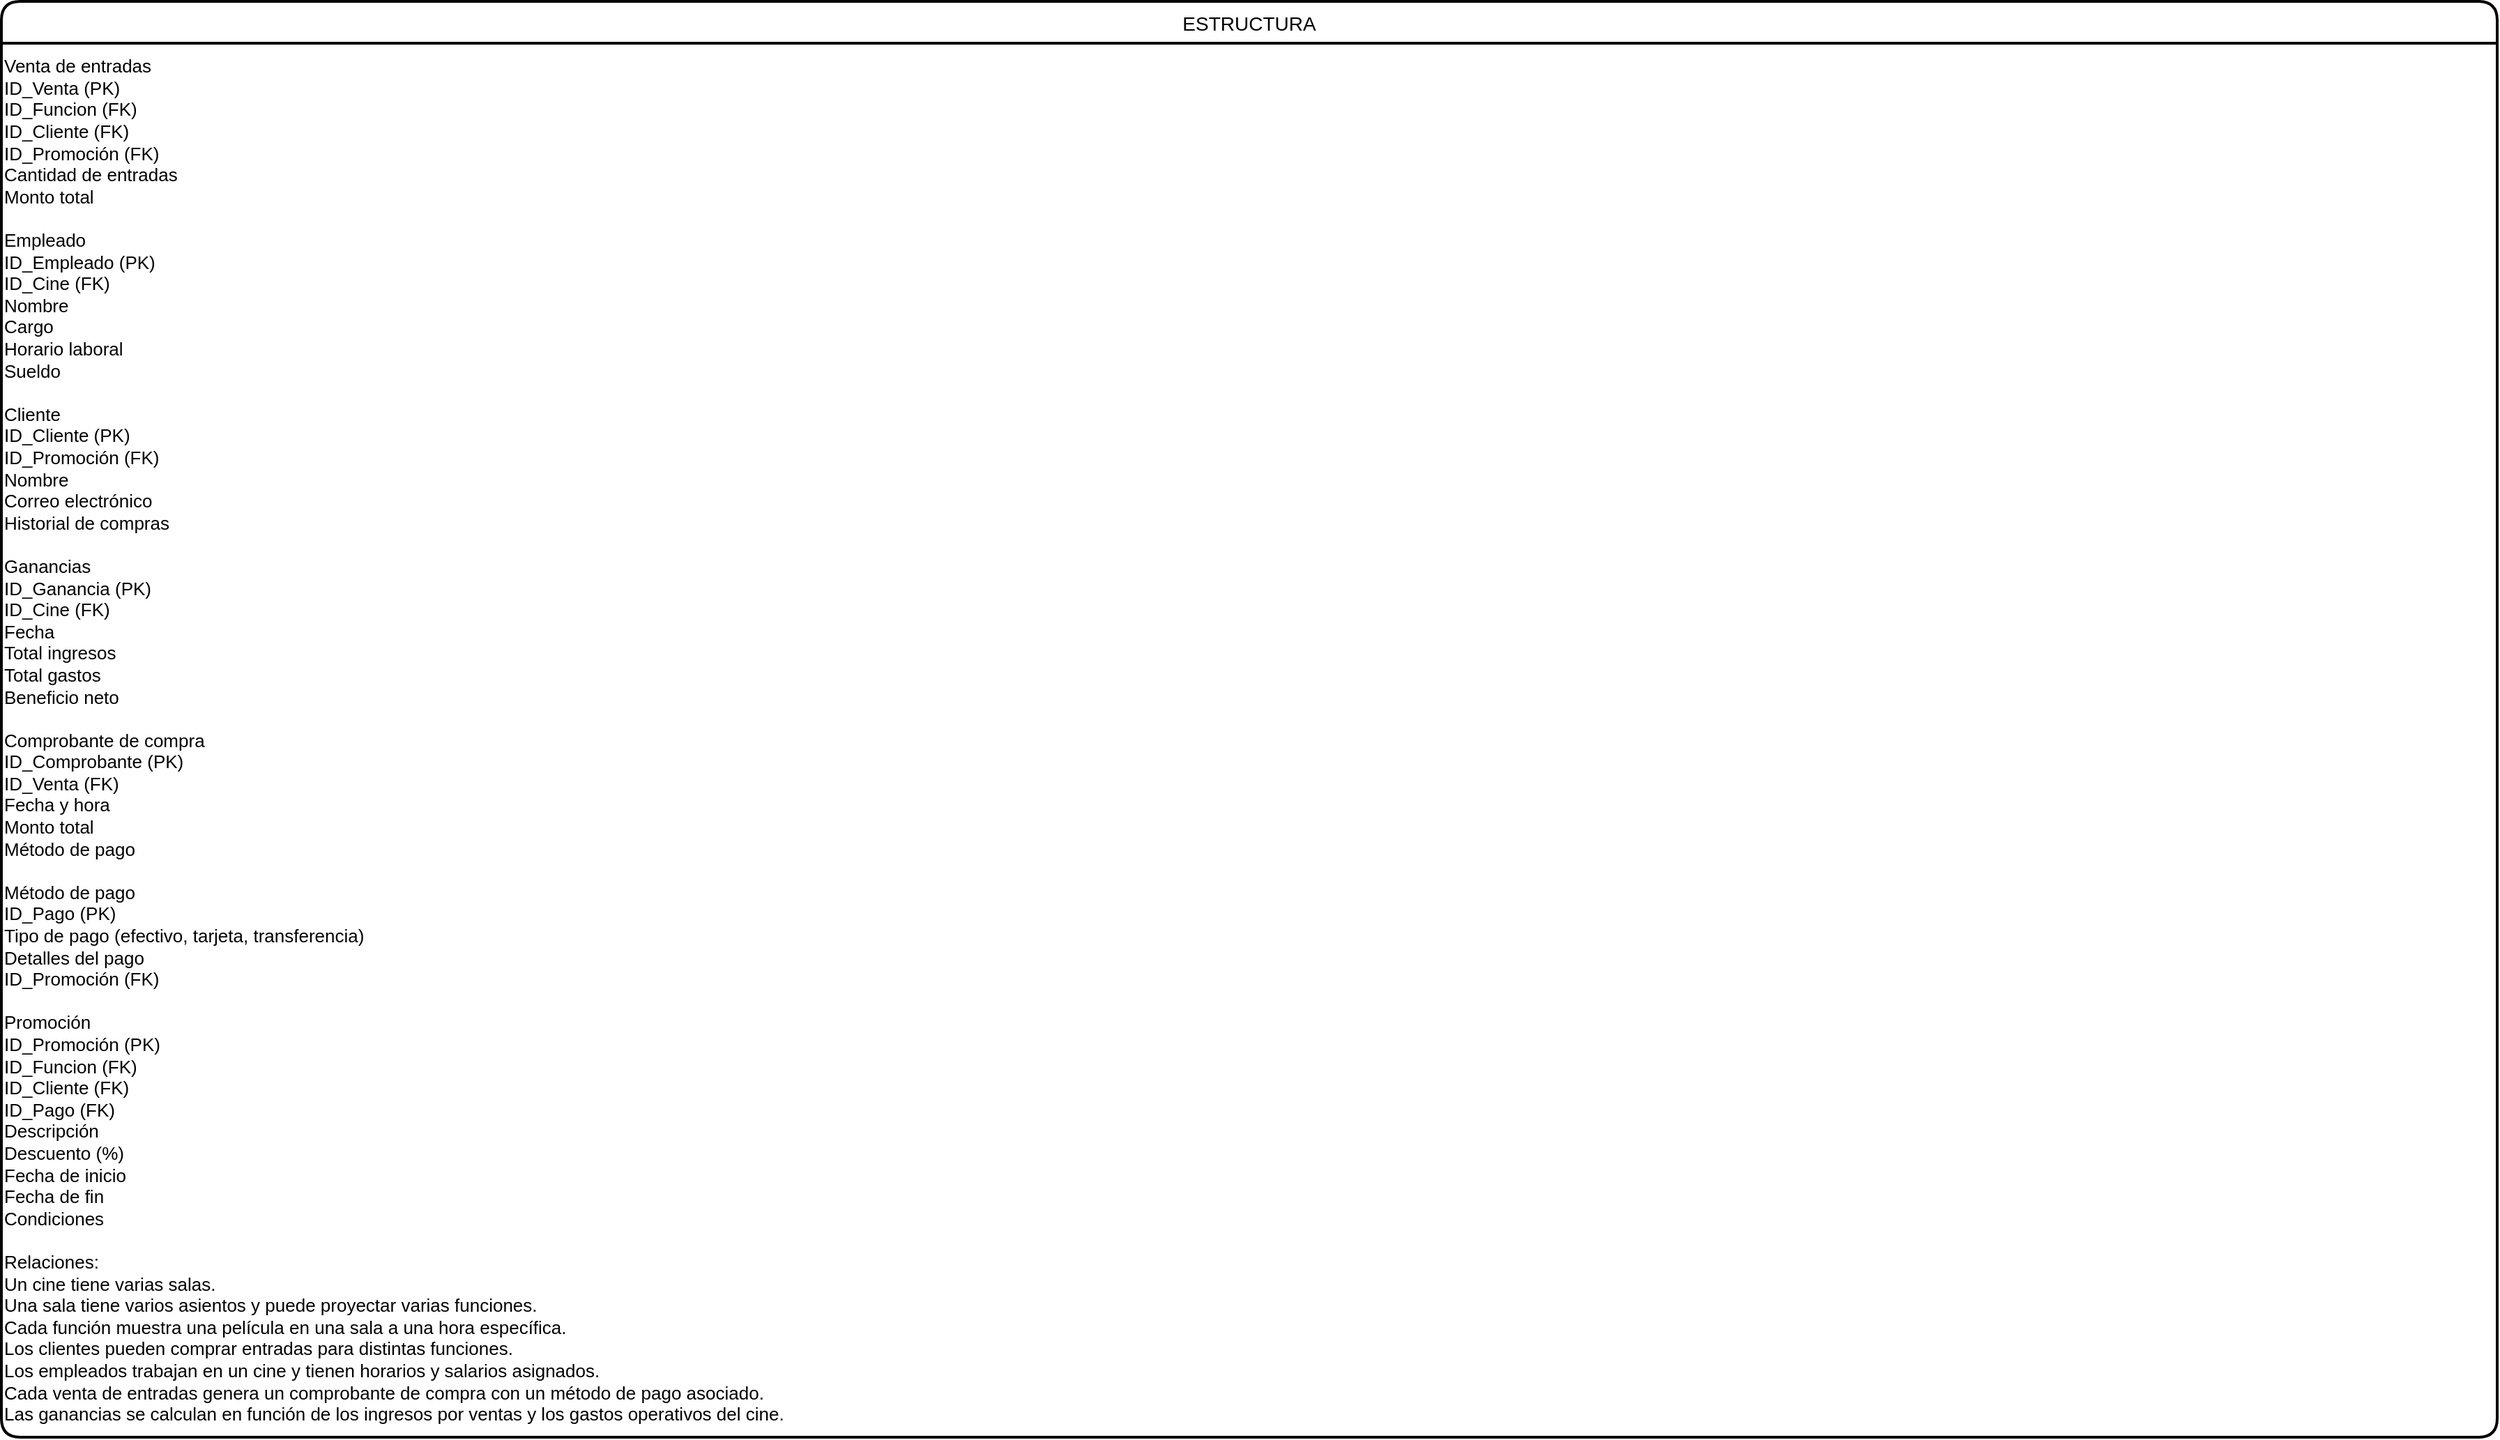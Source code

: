 <mxfile version="26.2.15" pages="2">
  <diagram id="2MCXsC6ZQOwusDFOl6WS" name="Estructura">
    <mxGraphModel dx="690" dy="521" grid="1" gridSize="10" guides="1" tooltips="1" connect="1" arrows="1" fold="1" page="1" pageScale="1" pageWidth="1920" pageHeight="1200" math="0" shadow="0">
      <root>
        <mxCell id="8J6M1B2ExMwtmFCH5wWR-0" />
        <mxCell id="8J6M1B2ExMwtmFCH5wWR-1" parent="8J6M1B2ExMwtmFCH5wWR-0" />
        <mxCell id="9hdfe1csC_9JH_6lKlNv-0" value="ESTRUCTURA" style="swimlane;childLayout=stackLayout;horizontal=1;startSize=30;horizontalStack=0;rounded=1;fontSize=14;fontStyle=0;strokeWidth=2;resizeParent=0;resizeLast=1;shadow=0;dashed=0;align=center;" parent="8J6M1B2ExMwtmFCH5wWR-1" vertex="1">
          <mxGeometry x="70" y="60" width="1790" height="1030" as="geometry" />
        </mxCell>
        <mxCell id="9hdfe1csC_9JH_6lKlNv-2" value="&lt;div style=&quot;font-size: 13px&quot;&gt;&lt;font style=&quot;font-size: 13px&quot;&gt;Venta de entradas&lt;/font&gt;&lt;/div&gt;&lt;div style=&quot;font-size: 13px&quot;&gt;&lt;font style=&quot;font-size: 13px&quot;&gt;&lt;span&gt;&#x9;&lt;/span&gt;ID_Venta (PK)&lt;/font&gt;&lt;/div&gt;&lt;div style=&quot;font-size: 13px&quot;&gt;&lt;font style=&quot;font-size: 13px&quot;&gt;&lt;span&gt;&#x9;&lt;/span&gt;ID_Funcion (FK)&lt;/font&gt;&lt;/div&gt;&lt;div style=&quot;font-size: 13px&quot;&gt;&lt;font style=&quot;font-size: 13px&quot;&gt;&lt;span&gt;&#x9;&lt;/span&gt;ID_Cliente (FK)&lt;/font&gt;&lt;/div&gt;&lt;div style=&quot;font-size: 13px&quot;&gt;&lt;font style=&quot;font-size: 13px&quot;&gt;&lt;span&gt;&#x9;&lt;/span&gt;ID_Promoción (FK)&lt;/font&gt;&lt;/div&gt;&lt;div style=&quot;font-size: 13px&quot;&gt;&lt;font style=&quot;font-size: 13px&quot;&gt;&lt;span&gt;&#x9;&lt;/span&gt;Cantidad de entradas&lt;/font&gt;&lt;/div&gt;&lt;div style=&quot;font-size: 13px&quot;&gt;&lt;font style=&quot;font-size: 13px&quot;&gt;&lt;span&gt;&#x9;&lt;/span&gt;Monto total&lt;/font&gt;&lt;/div&gt;&lt;div style=&quot;font-size: 13px&quot;&gt;&lt;span&gt;&lt;font style=&quot;font-size: 13px&quot;&gt;&#x9;&lt;/font&gt;&lt;/span&gt;&lt;/div&gt;&lt;div style=&quot;font-size: 13px&quot;&gt;&lt;font style=&quot;font-size: 13px&quot;&gt;&lt;br&gt;&lt;/font&gt;&lt;/div&gt;&lt;div style=&quot;font-size: 13px&quot;&gt;&lt;font style=&quot;font-size: 13px&quot;&gt;Empleado&lt;/font&gt;&lt;/div&gt;&lt;div style=&quot;font-size: 13px&quot;&gt;&lt;font style=&quot;font-size: 13px&quot;&gt;&lt;span&gt;&#x9;&lt;/span&gt;ID_Empleado (PK)&lt;/font&gt;&lt;/div&gt;&lt;div style=&quot;font-size: 13px&quot;&gt;&lt;font style=&quot;font-size: 13px&quot;&gt;&lt;span&gt;&#x9;&lt;/span&gt;ID_Cine (FK)&lt;/font&gt;&lt;/div&gt;&lt;div style=&quot;font-size: 13px&quot;&gt;&lt;font style=&quot;font-size: 13px&quot;&gt;&lt;span&gt;&#x9;&lt;/span&gt;Nombre&lt;/font&gt;&lt;/div&gt;&lt;div style=&quot;font-size: 13px&quot;&gt;&lt;font style=&quot;font-size: 13px&quot;&gt;&lt;span&gt;&#x9;&lt;/span&gt;Cargo&lt;/font&gt;&lt;/div&gt;&lt;div style=&quot;font-size: 13px&quot;&gt;&lt;font style=&quot;font-size: 13px&quot;&gt;&lt;span&gt;&#x9;&lt;/span&gt;Horario laboral&lt;/font&gt;&lt;/div&gt;&lt;div style=&quot;font-size: 13px&quot;&gt;&lt;font style=&quot;font-size: 13px&quot;&gt;&lt;span&gt;&#x9;&lt;/span&gt;Sueldo&lt;/font&gt;&lt;/div&gt;&lt;div style=&quot;font-size: 13px&quot;&gt;&lt;font style=&quot;font-size: 13px&quot;&gt;&lt;br&gt;&lt;/font&gt;&lt;/div&gt;&lt;div style=&quot;font-size: 13px&quot;&gt;&lt;font style=&quot;font-size: 13px&quot;&gt;Cliente&lt;/font&gt;&lt;/div&gt;&lt;div style=&quot;font-size: 13px&quot;&gt;&lt;font style=&quot;font-size: 13px&quot;&gt;&lt;span&gt;&#x9;&lt;/span&gt;ID_Cliente (PK)&lt;/font&gt;&lt;/div&gt;&lt;div style=&quot;font-size: 13px&quot;&gt;&lt;font style=&quot;font-size: 13px&quot;&gt;&lt;span&gt;&#x9;&lt;/span&gt;ID_Promoción (FK)&lt;/font&gt;&lt;/div&gt;&lt;div style=&quot;font-size: 13px&quot;&gt;&lt;font style=&quot;font-size: 13px&quot;&gt;&lt;span&gt;&#x9;&lt;/span&gt;Nombre&lt;/font&gt;&lt;/div&gt;&lt;div style=&quot;font-size: 13px&quot;&gt;&lt;font style=&quot;font-size: 13px&quot;&gt;&lt;span&gt;&#x9;&lt;/span&gt;Correo electrónico&lt;/font&gt;&lt;/div&gt;&lt;div style=&quot;font-size: 13px&quot;&gt;&lt;font style=&quot;font-size: 13px&quot;&gt;&lt;span&gt;&#x9;&lt;/span&gt;Historial de compras&lt;/font&gt;&lt;/div&gt;&lt;div style=&quot;font-size: 13px&quot;&gt;&lt;font style=&quot;font-size: 13px&quot;&gt;&lt;br&gt;&lt;/font&gt;&lt;/div&gt;&lt;div style=&quot;font-size: 13px&quot;&gt;&lt;font style=&quot;font-size: 13px&quot;&gt;Ganancias&lt;/font&gt;&lt;/div&gt;&lt;div style=&quot;font-size: 13px&quot;&gt;&lt;font style=&quot;font-size: 13px&quot;&gt;&lt;span&gt;&#x9;&lt;/span&gt;ID_Ganancia (PK)&lt;/font&gt;&lt;/div&gt;&lt;div style=&quot;font-size: 13px&quot;&gt;&lt;font style=&quot;font-size: 13px&quot;&gt;&lt;span&gt;&#x9;&lt;/span&gt;ID_Cine (FK)&lt;/font&gt;&lt;/div&gt;&lt;div style=&quot;font-size: 13px&quot;&gt;&lt;font style=&quot;font-size: 13px&quot;&gt;&lt;span&gt;&#x9;&lt;/span&gt;Fecha&lt;/font&gt;&lt;/div&gt;&lt;div style=&quot;font-size: 13px&quot;&gt;&lt;font style=&quot;font-size: 13px&quot;&gt;&lt;span&gt;&#x9;&lt;/span&gt;Total ingresos&lt;/font&gt;&lt;/div&gt;&lt;div style=&quot;font-size: 13px&quot;&gt;&lt;font style=&quot;font-size: 13px&quot;&gt;&lt;span&gt;&#x9;&lt;/span&gt;Total gastos&lt;/font&gt;&lt;/div&gt;&lt;div style=&quot;font-size: 13px&quot;&gt;&lt;font style=&quot;font-size: 13px&quot;&gt;&lt;span&gt;&#x9;&lt;/span&gt;Beneficio neto&lt;/font&gt;&lt;/div&gt;&lt;div style=&quot;font-size: 13px&quot;&gt;&lt;font style=&quot;font-size: 13px&quot;&gt;&lt;br&gt;&lt;/font&gt;&lt;/div&gt;&lt;div style=&quot;font-size: 13px&quot;&gt;&lt;font style=&quot;font-size: 13px&quot;&gt;Comprobante de compra&lt;/font&gt;&lt;/div&gt;&lt;div style=&quot;font-size: 13px&quot;&gt;&lt;font style=&quot;font-size: 13px&quot;&gt;&lt;span&gt;&#x9;&lt;/span&gt;ID_Comprobante (PK)&lt;/font&gt;&lt;/div&gt;&lt;div style=&quot;font-size: 13px&quot;&gt;&lt;font style=&quot;font-size: 13px&quot;&gt;&lt;span&gt;&#x9;&lt;/span&gt;ID_Venta (FK)&lt;/font&gt;&lt;/div&gt;&lt;div style=&quot;font-size: 13px&quot;&gt;&lt;font style=&quot;font-size: 13px&quot;&gt;&lt;span&gt;&#x9;&lt;/span&gt;Fecha y hora&lt;/font&gt;&lt;/div&gt;&lt;div style=&quot;font-size: 13px&quot;&gt;&lt;font style=&quot;font-size: 13px&quot;&gt;&lt;span&gt;&#x9;&lt;/span&gt;Monto total&lt;/font&gt;&lt;/div&gt;&lt;div style=&quot;font-size: 13px&quot;&gt;&lt;font style=&quot;font-size: 13px&quot;&gt;&lt;span&gt;&#x9;&lt;/span&gt;Método de pago&lt;/font&gt;&lt;/div&gt;&lt;div style=&quot;font-size: 13px&quot;&gt;&lt;font style=&quot;font-size: 13px&quot;&gt;&lt;br&gt;&lt;/font&gt;&lt;/div&gt;&lt;div style=&quot;font-size: 13px&quot;&gt;&lt;font style=&quot;font-size: 13px&quot;&gt;Método de pago&lt;/font&gt;&lt;/div&gt;&lt;div style=&quot;font-size: 13px&quot;&gt;&lt;font style=&quot;font-size: 13px&quot;&gt;&lt;span&gt;&#x9;&lt;/span&gt;ID_Pago (PK)&lt;/font&gt;&lt;/div&gt;&lt;div style=&quot;font-size: 13px&quot;&gt;&lt;font style=&quot;font-size: 13px&quot;&gt;&lt;span&gt;&#x9;&lt;/span&gt;Tipo de pago (efectivo, tarjeta, transferencia)&lt;/font&gt;&lt;/div&gt;&lt;div style=&quot;font-size: 13px&quot;&gt;&lt;font style=&quot;font-size: 13px&quot;&gt;&lt;span&gt;&#x9;&lt;/span&gt;Detalles del pago&lt;/font&gt;&lt;/div&gt;&lt;div style=&quot;font-size: 13px&quot;&gt;&lt;font style=&quot;font-size: 13px&quot;&gt;&lt;span&gt;&#x9;&lt;/span&gt;ID_Promoción (FK)&lt;/font&gt;&lt;/div&gt;&lt;div style=&quot;font-size: 13px&quot;&gt;&lt;font style=&quot;font-size: 13px&quot;&gt;&lt;br&gt;&lt;/font&gt;&lt;/div&gt;&lt;div style=&quot;font-size: 13px&quot;&gt;&lt;font style=&quot;font-size: 13px&quot;&gt;Promoción&lt;/font&gt;&lt;/div&gt;&lt;div style=&quot;font-size: 13px&quot;&gt;&lt;font style=&quot;font-size: 13px&quot;&gt;&lt;span&gt;&#x9;&lt;/span&gt;ID_Promoción (PK)&lt;/font&gt;&lt;/div&gt;&lt;div style=&quot;font-size: 13px&quot;&gt;&lt;font style=&quot;font-size: 13px&quot;&gt;&lt;span&gt;&#x9;&lt;/span&gt;ID_Funcion (FK)&lt;/font&gt;&lt;/div&gt;&lt;div style=&quot;font-size: 13px&quot;&gt;&lt;font style=&quot;font-size: 13px&quot;&gt;&lt;span&gt;&#x9;&lt;/span&gt;ID_Cliente (FK)&lt;/font&gt;&lt;/div&gt;&lt;div style=&quot;font-size: 13px&quot;&gt;&lt;font style=&quot;font-size: 13px&quot;&gt;&lt;span&gt;&#x9;&lt;/span&gt;ID_Pago (FK)&lt;/font&gt;&lt;/div&gt;&lt;div style=&quot;font-size: 13px&quot;&gt;&lt;font style=&quot;font-size: 13px&quot;&gt;&lt;span&gt;&#x9;&lt;/span&gt;Descripción&lt;/font&gt;&lt;/div&gt;&lt;div style=&quot;font-size: 13px&quot;&gt;&lt;font style=&quot;font-size: 13px&quot;&gt;&lt;span&gt;&#x9;&lt;/span&gt;Descuento (%)&lt;/font&gt;&lt;/div&gt;&lt;div style=&quot;font-size: 13px&quot;&gt;&lt;font style=&quot;font-size: 13px&quot;&gt;&lt;span&gt;&#x9;&lt;/span&gt;Fecha de inicio&lt;/font&gt;&lt;/div&gt;&lt;div style=&quot;font-size: 13px&quot;&gt;&lt;font style=&quot;font-size: 13px&quot;&gt;&lt;span&gt;&#x9;&lt;/span&gt;Fecha de fin&lt;/font&gt;&lt;/div&gt;&lt;div style=&quot;font-size: 13px&quot;&gt;&lt;font style=&quot;font-size: 13px&quot;&gt;&lt;span&gt;&#x9;&lt;/span&gt;Condiciones&lt;/font&gt;&lt;/div&gt;&lt;div style=&quot;font-size: 13px&quot;&gt;&lt;font style=&quot;font-size: 13px&quot;&gt;&lt;br&gt;&lt;/font&gt;&lt;/div&gt;&lt;div style=&quot;font-size: 13px&quot;&gt;&lt;font style=&quot;font-size: 13px&quot;&gt;Relaciones:&lt;/font&gt;&lt;/div&gt;&lt;div style=&quot;font-size: 13px&quot;&gt;&lt;font style=&quot;font-size: 13px&quot;&gt;Un cine tiene varias salas.&lt;/font&gt;&lt;/div&gt;&lt;div style=&quot;font-size: 13px&quot;&gt;&lt;font style=&quot;font-size: 13px&quot;&gt;Una sala tiene varios asientos y puede proyectar varias funciones.&lt;/font&gt;&lt;/div&gt;&lt;div style=&quot;font-size: 13px&quot;&gt;&lt;font style=&quot;font-size: 13px&quot;&gt;Cada función muestra una película en una sala a una hora específica.&lt;/font&gt;&lt;/div&gt;&lt;div style=&quot;font-size: 13px&quot;&gt;&lt;font style=&quot;font-size: 13px&quot;&gt;Los clientes pueden comprar entradas para distintas funciones.&lt;/font&gt;&lt;/div&gt;&lt;div style=&quot;font-size: 13px&quot;&gt;&lt;font style=&quot;font-size: 13px&quot;&gt;Los empleados trabajan en un cine y tienen horarios y salarios asignados.&lt;/font&gt;&lt;/div&gt;&lt;div style=&quot;font-size: 13px&quot;&gt;&lt;font style=&quot;font-size: 13px&quot;&gt;Cada venta de entradas genera un comprobante de compra con un método de pago asociado.&lt;/font&gt;&lt;/div&gt;&lt;div style=&quot;font-size: 13px&quot;&gt;&lt;font style=&quot;font-size: 13px&quot;&gt;Las ganancias se calculan en función de los ingresos por ventas y los gastos operativos del cine.&lt;/font&gt;&lt;/div&gt;" style="text;html=1;align=left;verticalAlign=middle;resizable=0;points=[];autosize=1;" parent="9hdfe1csC_9JH_6lKlNv-0" vertex="1">
          <mxGeometry y="30" width="1790" height="1000" as="geometry" />
        </mxCell>
      </root>
    </mxGraphModel>
  </diagram>
  <diagram id="BMe1KfHkcuL1QOCvfYGL" name="Enunciado">
    <mxGraphModel dx="723" dy="425" grid="1" gridSize="10" guides="1" tooltips="1" connect="1" arrows="1" fold="1" page="1" pageScale="1" pageWidth="1920" pageHeight="1200" math="0" shadow="0">
      <root>
        <mxCell id="Hz9SvZcJU1_K5NwaoiW0-0" />
        <mxCell id="Hz9SvZcJU1_K5NwaoiW0-1" parent="Hz9SvZcJU1_K5NwaoiW0-0" />
        <mxCell id="Hz9SvZcJU1_K5NwaoiW0-2" value="Enunciado" style="swimlane;childLayout=stackLayout;horizontal=1;startSize=30;horizontalStack=0;rounded=1;fontSize=14;fontStyle=0;strokeWidth=2;resizeParent=0;resizeLast=1;shadow=0;dashed=0;align=center;" vertex="1" parent="Hz9SvZcJU1_K5NwaoiW0-1">
          <mxGeometry x="30" y="30" width="1840" height="1120" as="geometry" />
        </mxCell>
        <mxCell id="Hz9SvZcJU1_K5NwaoiW0-3" value="Una cadena de cines necesita almacenar información sobre sus establecimientos, salas de proyección, funciones, clientes, ventas y promociones. Actualmente, estos datos se registran en distintos documentos.&#xa;&#xa;Cada cine cuenta con un identificador único, un nombre que lo distingue, una ubicación específica y una cantidad de salas disponibles para la proyección de películas. Dentro de cada establecimiento, las salas de proyección están identificadas por un número único, vinculadas a un cine en particular, y se diferencian por su capacidad de &#xa;espectadores, el tipo de tecnología utilizada (2D, 3D, IMAX) y la distribución de los asientos en su interior.&#xa;&#xa;Los asientos dentro de cada sala poseen un número de identificación único, están vinculados a una sala específica y se categorizan según su tipo: normal, VIP o accesible. En cuanto a las películas, cada una de ellas cuenta con un identificador único, título, género, duración, clasificación por edad, sinopsis y una indicación &#xa;sobre si incluye subtítulos o no.&#xa;&#xa;Para la administración de funciones, se registra un identificador único para cada proyección, asociándola a una película y una sala en particular. Además, se almacenan la fecha y hora de la función, el precio de entrada y, en caso de existir, el identificador de una promoción aplicada.&#xa;&#xa;Las ventas de entradas son registradas con un identificador único, vinculándolas a una función específica y al cliente que realiza la compra. También se registra la cantidad de entradas adquiridas, el monto total de la venta y si se ha aplicado alguna promoción al precio final.&#xa;&#xa;Cada cine emplea personal que es identificado con un número único, asociándose al establecimiento en el que trabaja. Para cada empleado, se almacenan su nombre, cargo, horario laboral y sueldo.&#xa;&#xa;Los clientes cuentan con un identificador único y pueden estar asociados a promociones especiales. Se almacenan su nombre, correo electrónico y un historial de compras, permitiendo futuras estrategias de fidelización y descuentos personalizados.&#xa;&#xa;El registro de ganancias es esencial para la administración del negocio. Se asigna un identificador único a cada informe, estableciendo la fecha de registro y detallando los ingresos totales, gastos y beneficio neto del cine en un período específico.&#xa;&#xa;Las compras de los clientes generan comprobantes de pago, cada uno identificado de forma única y vinculado a una venta de entradas. Se almacena la fecha y hora del comprobante, el monto total de la compra y el método de pago utilizado.&#xa;&#xa;Los métodos de pago también son registrados, cada uno con un identificador único y una clasificación según el tipo de transacción (efectivo, tarjeta, transferencia). Se almacenan detalles específicos del pago y si está vinculado a alguna promoción especial.&#xa;&#xa;Las promociones ofrecen beneficios a los clientes y funciones seleccionadas. Cada promoción cuenta con un identificador único y puede estar asociada a una función específica, a clientes recurrentes o a ciertos métodos de pago. Se almacena su descripción, el porcentaje de descuento aplicado, la fecha de inicio y fin, &#xa;y las condiciones necesarias para su aplicación.&#xa;&#xa;Para la gestión eficiente de la cadena de cines, se establecen relaciones clave entre los distintos elementos del sistema. Un cine posee varias salas, y cada sala contiene múltiples asientos y proyecta distintas funciones. Las funciones están asociadas a películas específicas y permiten la compra de entradas por parte de los clientes. &#xa;Cada venta genera un comprobante de pago y está vinculada a un método de pago, con la posibilidad de aplicar promociones. La administración del negocio también contempla el registro de empleados y el cálculo de ganancias, permitiendo un control detallado de cada aspecto operativo del establecimiento." style="align=left;strokeColor=none;fillColor=none;spacingLeft=4;fontSize=12;verticalAlign=top;resizable=0;rotatable=0;part=1;" vertex="1" parent="Hz9SvZcJU1_K5NwaoiW0-2">
          <mxGeometry y="30" width="1840" height="1090" as="geometry" />
        </mxCell>
      </root>
    </mxGraphModel>
  </diagram>
</mxfile>

